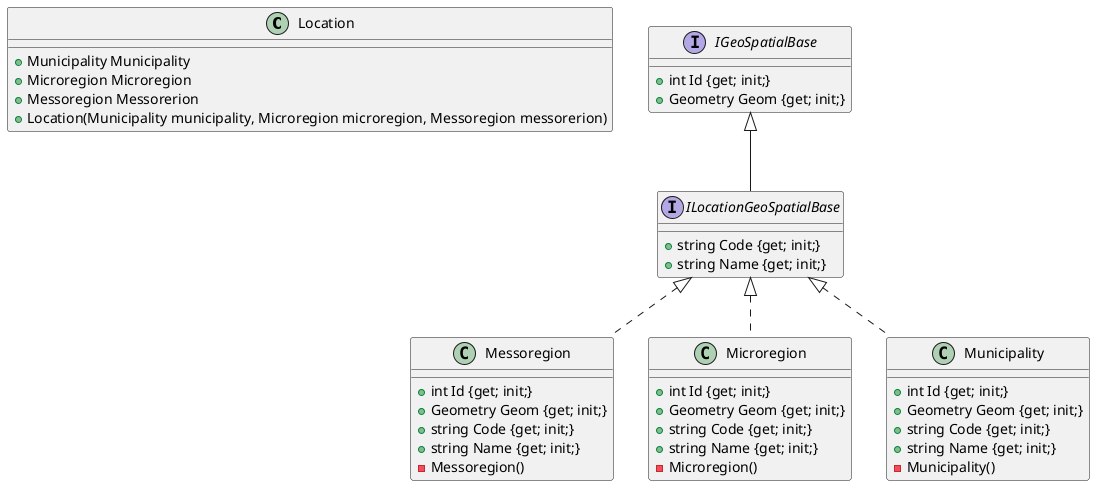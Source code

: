 @startuml

class Location {
    {method} +Municipality Municipality
    {method} +Microregion Microregion
    {method} +Messoregion Messorerion
    {method} +Location(Municipality municipality, Microregion microregion, Messoregion messorerion)
}
interface IGeoSpatialBase {
    {method} +int Id {get; init;}
    {method} +Geometry Geom {get; init;}
}

interface ILocationGeoSpatialBase extends IGeoSpatialBase {
    {method} +string Code {get; init;}
    {method} +string Name {get; init;}
}

class Messoregion implements ILocationGeoSpatialBase{
    {method} +int Id {get; init;}
    {method} +Geometry Geom {get; init;}
    {method} +string Code {get; init;}
    {method} +string Name {get; init;}
    {method} -Messoregion()
}

class Microregion implements ILocationGeoSpatialBase {
    {method} +int Id {get; init;}
    {method} +Geometry Geom {get; init;}
    {method} +string Code {get; init;}
    {method} +string Name {get; init;}
    {method} -Microregion()
}

class Municipality implements ILocationGeoSpatialBase {
    {method} +int Id {get; init;}
    {method} +Geometry Geom {get; init;}
    {method} +string Code {get; init;}
    {method} +string Name {get; init;}
    {method} -Municipality()
}
@enduml
